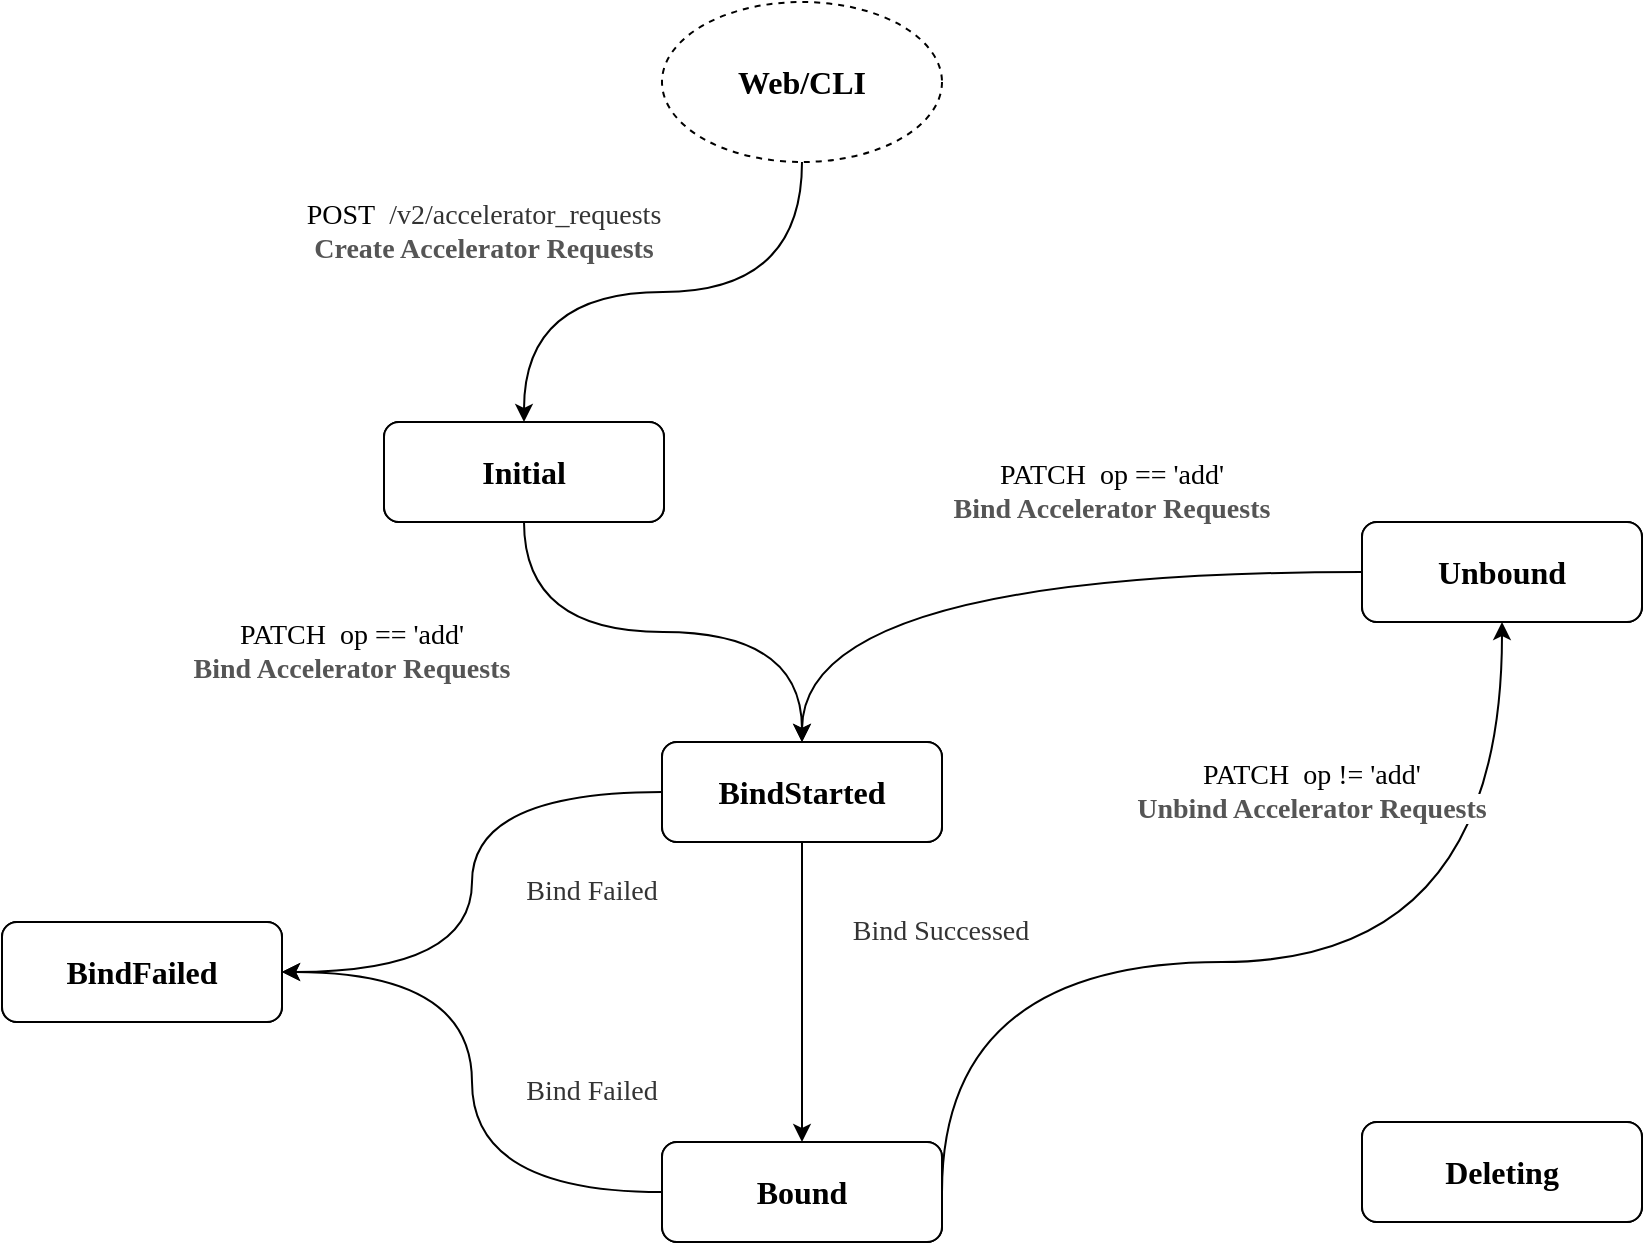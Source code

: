 <mxfile version="18.0.1" type="device"><diagram id="C5RBs43oDa-KdzZeNtuy" name="Page-1"><mxGraphModel dx="1865" dy="649" grid="1" gridSize="10" guides="1" tooltips="1" connect="1" arrows="1" fold="1" page="1" pageScale="1" pageWidth="827" pageHeight="1169" math="0" shadow="0"><root><mxCell id="WIyWlLk6GJQsqaUBKTNV-0"/><mxCell id="WIyWlLk6GJQsqaUBKTNV-1" parent="WIyWlLk6GJQsqaUBKTNV-0"/><mxCell id="2oIOWibXSIdRq8FtMQiQ-0" style="edgeStyle=orthogonalEdgeStyle;rounded=0;orthogonalLoop=1;jettySize=auto;html=1;exitX=0.5;exitY=1;exitDx=0;exitDy=0;entryX=0.5;entryY=0;entryDx=0;entryDy=0;curved=1;fontSize=14;fontFamily=Comic Sans MS;strokeWidth=1;" edge="1" parent="WIyWlLk6GJQsqaUBKTNV-1" source="gG3yPTEAdPV2Tuy3gSHv-0" target="gG3yPTEAdPV2Tuy3gSHv-2"><mxGeometry relative="1" as="geometry"/></mxCell><mxCell id="gG3yPTEAdPV2Tuy3gSHv-0" value="&lt;font style=&quot;font-size: 16px;&quot;&gt;Initial&lt;/font&gt;" style="rounded=1;whiteSpace=wrap;html=1;fontSize=16;fontFamily=Comic Sans MS;strokeWidth=1;" parent="WIyWlLk6GJQsqaUBKTNV-1" vertex="1"><mxGeometry x="151" y="240" width="140" height="50" as="geometry"/></mxCell><mxCell id="2oIOWibXSIdRq8FtMQiQ-1" style="edgeStyle=orthogonalEdgeStyle;rounded=0;orthogonalLoop=1;jettySize=auto;html=1;entryX=0.5;entryY=0;entryDx=0;entryDy=0;curved=1;fontSize=14;fontFamily=Comic Sans MS;strokeWidth=1;" edge="1" parent="WIyWlLk6GJQsqaUBKTNV-1" source="gG3yPTEAdPV2Tuy3gSHv-2" target="gG3yPTEAdPV2Tuy3gSHv-6"><mxGeometry relative="1" as="geometry"/></mxCell><mxCell id="2oIOWibXSIdRq8FtMQiQ-19" style="edgeStyle=orthogonalEdgeStyle;curved=1;rounded=0;orthogonalLoop=1;jettySize=auto;html=1;exitX=0;exitY=0.5;exitDx=0;exitDy=0;entryX=1;entryY=0.5;entryDx=0;entryDy=0;fontFamily=Comic Sans MS;fontSize=14;strokeWidth=1;" edge="1" parent="WIyWlLk6GJQsqaUBKTNV-1" source="gG3yPTEAdPV2Tuy3gSHv-2" target="gG3yPTEAdPV2Tuy3gSHv-4"><mxGeometry relative="1" as="geometry"/></mxCell><mxCell id="gG3yPTEAdPV2Tuy3gSHv-2" value="&lt;font style=&quot;font-size: 16px;&quot;&gt;BindStarted&lt;/font&gt;" style="rounded=1;whiteSpace=wrap;html=1;fontSize=16;fontFamily=Comic Sans MS;strokeWidth=1;" parent="WIyWlLk6GJQsqaUBKTNV-1" vertex="1"><mxGeometry x="290" y="400" width="140" height="50" as="geometry"/></mxCell><mxCell id="2oIOWibXSIdRq8FtMQiQ-15" style="edgeStyle=orthogonalEdgeStyle;curved=1;rounded=0;orthogonalLoop=1;jettySize=auto;html=1;exitX=0;exitY=0.5;exitDx=0;exitDy=0;entryX=0.5;entryY=0;entryDx=0;entryDy=0;fontFamily=Comic Sans MS;fontSize=14;strokeWidth=1;" edge="1" parent="WIyWlLk6GJQsqaUBKTNV-1" source="gG3yPTEAdPV2Tuy3gSHv-3" target="gG3yPTEAdPV2Tuy3gSHv-2"><mxGeometry relative="1" as="geometry"/></mxCell><mxCell id="gG3yPTEAdPV2Tuy3gSHv-3" value="&lt;font style=&quot;font-size: 16px;&quot;&gt;Unbound&lt;/font&gt;" style="rounded=1;whiteSpace=wrap;html=1;fontSize=16;fontFamily=Comic Sans MS;strokeWidth=1;" parent="WIyWlLk6GJQsqaUBKTNV-1" vertex="1"><mxGeometry x="640" y="290" width="140" height="50" as="geometry"/></mxCell><mxCell id="gG3yPTEAdPV2Tuy3gSHv-4" value="&lt;font style=&quot;font-size: 16px;&quot;&gt;BindFailed&lt;/font&gt;" style="rounded=1;whiteSpace=wrap;html=1;fontSize=16;fontFamily=Comic Sans MS;strokeWidth=1;" parent="WIyWlLk6GJQsqaUBKTNV-1" vertex="1"><mxGeometry x="-40" y="490" width="140" height="50" as="geometry"/></mxCell><mxCell id="gG3yPTEAdPV2Tuy3gSHv-5" value="&lt;font style=&quot;font-size: 16px;&quot;&gt;&lt;span style=&quot;font-size: 16px;&quot;&gt;Deleting&lt;/span&gt;&lt;/font&gt;" style="rounded=1;whiteSpace=wrap;html=1;fontSize=16;fontFamily=Comic Sans MS;strokeWidth=1;" parent="WIyWlLk6GJQsqaUBKTNV-1" vertex="1"><mxGeometry x="640" y="590" width="140" height="50" as="geometry"/></mxCell><mxCell id="2oIOWibXSIdRq8FtMQiQ-18" style="edgeStyle=orthogonalEdgeStyle;curved=1;rounded=0;orthogonalLoop=1;jettySize=auto;html=1;exitX=0;exitY=0.5;exitDx=0;exitDy=0;entryX=1;entryY=0.5;entryDx=0;entryDy=0;fontFamily=Comic Sans MS;fontSize=14;strokeWidth=1;" edge="1" parent="WIyWlLk6GJQsqaUBKTNV-1" source="gG3yPTEAdPV2Tuy3gSHv-6" target="gG3yPTEAdPV2Tuy3gSHv-4"><mxGeometry relative="1" as="geometry"/></mxCell><mxCell id="2oIOWibXSIdRq8FtMQiQ-30" style="edgeStyle=orthogonalEdgeStyle;curved=1;rounded=0;orthogonalLoop=1;jettySize=auto;html=1;exitX=1;exitY=0.5;exitDx=0;exitDy=0;entryX=0.5;entryY=1;entryDx=0;entryDy=0;fontFamily=Comic Sans MS;fontSize=14;strokeWidth=1;" edge="1" parent="WIyWlLk6GJQsqaUBKTNV-1" source="gG3yPTEAdPV2Tuy3gSHv-6" target="gG3yPTEAdPV2Tuy3gSHv-3"><mxGeometry relative="1" as="geometry"><Array as="points"><mxPoint x="430" y="510"/><mxPoint x="710" y="510"/></Array></mxGeometry></mxCell><mxCell id="gG3yPTEAdPV2Tuy3gSHv-6" value="&lt;font style=&quot;font-size: 16px;&quot;&gt;Bound&lt;/font&gt;" style="rounded=1;whiteSpace=wrap;html=1;fontSize=16;fontFamily=Comic Sans MS;strokeWidth=1;" parent="WIyWlLk6GJQsqaUBKTNV-1" vertex="1"><mxGeometry x="290" y="600" width="140" height="50" as="geometry"/></mxCell><mxCell id="2oIOWibXSIdRq8FtMQiQ-6" style="edgeStyle=orthogonalEdgeStyle;curved=1;rounded=0;orthogonalLoop=1;jettySize=auto;html=1;exitX=0.5;exitY=1;exitDx=0;exitDy=0;entryX=0.5;entryY=0;entryDx=0;entryDy=0;fontSize=14;fontFamily=Comic Sans MS;strokeWidth=1;" edge="1" parent="WIyWlLk6GJQsqaUBKTNV-1" source="2oIOWibXSIdRq8FtMQiQ-5" target="gG3yPTEAdPV2Tuy3gSHv-0"><mxGeometry relative="1" as="geometry"/></mxCell><mxCell id="2oIOWibXSIdRq8FtMQiQ-5" value="&lt;font style=&quot;font-size: 16px;&quot;&gt;Web/CLI&lt;/font&gt;" style="ellipse;whiteSpace=wrap;html=1;dashed=1;fontSize=16;fontFamily=Comic Sans MS;strokeWidth=1;fontStyle=1" vertex="1" parent="WIyWlLk6GJQsqaUBKTNV-1"><mxGeometry x="290" y="30" width="140" height="80" as="geometry"/></mxCell><mxCell id="2oIOWibXSIdRq8FtMQiQ-7" value="&lt;font style=&quot;font-size: 14px;&quot;&gt;POST&amp;nbsp;&amp;nbsp;&lt;span style=&quot;color: rgb(51, 51, 51); text-align: start; background-color: rgb(255, 255, 255); font-size: 14px;&quot;&gt;&lt;font style=&quot;font-size: 14px;&quot;&gt;/v2/accelerator_requests&lt;br style=&quot;font-size: 14px;&quot;&gt;&lt;/font&gt;&lt;/span&gt;&lt;span style=&quot;color: rgb(85, 85, 85); font-weight: 700; text-align: start; background-color: rgb(255, 255, 255); font-size: 14px;&quot;&gt;&lt;font style=&quot;font-size: 14px;&quot;&gt;Create Accelerator Requests&lt;/font&gt;&lt;/span&gt;&lt;/font&gt;&lt;span style=&quot;color: rgb(51, 51, 51); text-align: start; background-color: rgb(255, 255, 255); font-size: 14px;&quot;&gt;&lt;font style=&quot;font-size: 14px;&quot;&gt;&lt;br style=&quot;font-size: 14px;&quot;&gt;&lt;/font&gt;&lt;/span&gt;" style="text;html=1;strokeColor=none;fillColor=none;align=center;verticalAlign=middle;whiteSpace=wrap;rounded=0;fontFamily=Comic Sans MS;fontSize=14;strokeWidth=1;" vertex="1" parent="WIyWlLk6GJQsqaUBKTNV-1"><mxGeometry x="60" y="120" width="282" height="50" as="geometry"/></mxCell><mxCell id="2oIOWibXSIdRq8FtMQiQ-20" value="&lt;div style=&quot;font-size: 14px;&quot;&gt;&lt;/div&gt;&lt;span style=&quot;color: rgb(51, 51, 51); background-color: rgb(255, 255, 255); font-size: 14px;&quot;&gt;&lt;font style=&quot;font-size: 14px;&quot;&gt;&lt;span style=&quot;font-size: 14px;&quot;&gt;Bind Failed&lt;/span&gt;&lt;br style=&quot;font-size: 14px;&quot;&gt;&lt;/font&gt;&lt;/span&gt;" style="text;html=1;strokeColor=none;fillColor=none;align=center;verticalAlign=middle;whiteSpace=wrap;rounded=0;fontFamily=Comic Sans MS;fontSize=14;strokeWidth=1;" vertex="1" parent="WIyWlLk6GJQsqaUBKTNV-1"><mxGeometry x="200" y="450" width="110" height="50" as="geometry"/></mxCell><mxCell id="2oIOWibXSIdRq8FtMQiQ-21" value="&lt;div style=&quot;font-size: 14px;&quot;&gt;&lt;/div&gt;&lt;span style=&quot;color: rgb(51, 51, 51); background-color: rgb(255, 255, 255); font-size: 14px;&quot;&gt;&lt;font style=&quot;font-size: 14px;&quot;&gt;&lt;span style=&quot;font-size: 14px;&quot;&gt;Bind Failed&lt;/span&gt;&lt;br style=&quot;font-size: 14px;&quot;&gt;&lt;/font&gt;&lt;/span&gt;" style="text;html=1;strokeColor=none;fillColor=none;align=center;verticalAlign=middle;whiteSpace=wrap;rounded=0;fontFamily=Comic Sans MS;fontSize=14;strokeWidth=1;" vertex="1" parent="WIyWlLk6GJQsqaUBKTNV-1"><mxGeometry x="200" y="550" width="110" height="50" as="geometry"/></mxCell><mxCell id="2oIOWibXSIdRq8FtMQiQ-26" value="&lt;div style=&quot;font-size: 14px;&quot;&gt;&lt;span style=&quot;background-color: initial; font-size: 14px;&quot;&gt;&lt;font style=&quot;font-size: 14px;&quot;&gt;PATCH&amp;nbsp; op == 'add'&lt;/font&gt;&lt;/span&gt;&lt;/div&gt;&lt;font style=&quot;font-size: 14px;&quot;&gt;&lt;span style=&quot;color: rgb(85, 85, 85); font-weight: 700; background-color: rgb(255, 255, 255); font-size: 14px;&quot;&gt;&lt;font style=&quot;font-size: 14px;&quot;&gt;Bind Accelerator Requests&lt;/font&gt;&lt;/span&gt;&lt;/font&gt;&lt;span style=&quot;color: rgb(51, 51, 51); background-color: rgb(255, 255, 255); font-size: 14px;&quot;&gt;&lt;font style=&quot;font-size: 14px;&quot;&gt;&lt;br style=&quot;font-size: 14px;&quot;&gt;&lt;/font&gt;&lt;/span&gt;" style="text;html=1;strokeColor=none;fillColor=none;align=center;verticalAlign=middle;whiteSpace=wrap;rounded=0;fontFamily=Comic Sans MS;fontSize=14;strokeWidth=1;" vertex="1" parent="WIyWlLk6GJQsqaUBKTNV-1"><mxGeometry x="400" y="250" width="230" height="50" as="geometry"/></mxCell><mxCell id="2oIOWibXSIdRq8FtMQiQ-27" value="&lt;div style=&quot;font-size: 14px;&quot;&gt;&lt;span style=&quot;background-color: initial; font-size: 14px;&quot;&gt;&lt;font style=&quot;font-size: 14px;&quot;&gt;PATCH&amp;nbsp; op == 'add'&lt;/font&gt;&lt;/span&gt;&lt;/div&gt;&lt;font style=&quot;font-size: 14px;&quot;&gt;&lt;span style=&quot;color: rgb(85, 85, 85); font-weight: 700; background-color: rgb(255, 255, 255); font-size: 14px;&quot;&gt;&lt;font style=&quot;font-size: 14px;&quot;&gt;Bind Accelerator Requests&lt;/font&gt;&lt;/span&gt;&lt;/font&gt;&lt;span style=&quot;color: rgb(51, 51, 51); background-color: rgb(255, 255, 255); font-size: 14px;&quot;&gt;&lt;font style=&quot;font-size: 14px;&quot;&gt;&lt;br style=&quot;font-size: 14px;&quot;&gt;&lt;/font&gt;&lt;/span&gt;" style="text;html=1;strokeColor=none;fillColor=none;align=center;verticalAlign=middle;whiteSpace=wrap;rounded=0;fontFamily=Comic Sans MS;fontSize=14;strokeWidth=1;" vertex="1" parent="WIyWlLk6GJQsqaUBKTNV-1"><mxGeometry x="20" y="330" width="230" height="50" as="geometry"/></mxCell><mxCell id="2oIOWibXSIdRq8FtMQiQ-31" value="&lt;div style=&quot;font-size: 14px;&quot;&gt;&lt;span style=&quot;background-color: initial; font-size: 14px;&quot;&gt;&lt;font style=&quot;font-size: 14px;&quot;&gt;PATCH&amp;nbsp; op != 'add'&lt;/font&gt;&lt;/span&gt;&lt;/div&gt;&lt;font style=&quot;font-size: 14px;&quot;&gt;&lt;span style=&quot;color: rgb(85, 85, 85); font-weight: 700; background-color: rgb(255, 255, 255); font-size: 14px;&quot;&gt;&lt;font style=&quot;font-size: 14px;&quot;&gt;Unbind Accelerator Requests&lt;/font&gt;&lt;/span&gt;&lt;/font&gt;&lt;span style=&quot;color: rgb(51, 51, 51); background-color: rgb(255, 255, 255); font-size: 14px;&quot;&gt;&lt;font style=&quot;font-size: 14px;&quot;&gt;&lt;br style=&quot;font-size: 14px;&quot;&gt;&lt;/font&gt;&lt;/span&gt;" style="text;html=1;strokeColor=none;fillColor=none;align=center;verticalAlign=middle;whiteSpace=wrap;rounded=0;fontFamily=Comic Sans MS;fontSize=14;strokeWidth=1;" vertex="1" parent="WIyWlLk6GJQsqaUBKTNV-1"><mxGeometry x="500" y="400" width="230" height="50" as="geometry"/></mxCell><mxCell id="2oIOWibXSIdRq8FtMQiQ-34" value="&lt;div style=&quot;font-size: 14px;&quot;&gt;&lt;/div&gt;&lt;span style=&quot;color: rgb(51, 51, 51); background-color: rgb(255, 255, 255); font-size: 14px;&quot;&gt;&lt;font style=&quot;font-size: 14px;&quot;&gt;&lt;span style=&quot;font-size: 14px;&quot;&gt;Bind Successed&lt;/span&gt;&lt;br style=&quot;font-size: 14px;&quot;&gt;&lt;/font&gt;&lt;/span&gt;" style="text;html=1;strokeColor=none;fillColor=none;align=center;verticalAlign=middle;whiteSpace=wrap;rounded=0;fontFamily=Comic Sans MS;fontSize=14;strokeWidth=1;" vertex="1" parent="WIyWlLk6GJQsqaUBKTNV-1"><mxGeometry x="359" y="470" width="141" height="50" as="geometry"/></mxCell><mxCell id="2oIOWibXSIdRq8FtMQiQ-37" value="&lt;font style=&quot;font-size: 16px;&quot;&gt;Unbound&lt;/font&gt;" style="rounded=1;whiteSpace=wrap;html=1;fontSize=16;fontFamily=Comic Sans MS;strokeWidth=1;fontStyle=1" vertex="1" parent="WIyWlLk6GJQsqaUBKTNV-1"><mxGeometry x="640" y="290" width="140" height="50" as="geometry"/></mxCell><mxCell id="2oIOWibXSIdRq8FtMQiQ-38" value="&lt;font style=&quot;font-size: 16px;&quot;&gt;BindStarted&lt;/font&gt;" style="rounded=1;whiteSpace=wrap;html=1;fontSize=16;fontFamily=Comic Sans MS;strokeWidth=1;fontStyle=1" vertex="1" parent="WIyWlLk6GJQsqaUBKTNV-1"><mxGeometry x="290" y="400" width="140" height="50" as="geometry"/></mxCell><mxCell id="2oIOWibXSIdRq8FtMQiQ-39" value="&lt;font style=&quot;font-size: 16px;&quot;&gt;&lt;span style=&quot;font-size: 16px;&quot;&gt;Deleting&lt;/span&gt;&lt;/font&gt;" style="rounded=1;whiteSpace=wrap;html=1;fontSize=16;fontFamily=Comic Sans MS;strokeWidth=1;fontStyle=1" vertex="1" parent="WIyWlLk6GJQsqaUBKTNV-1"><mxGeometry x="640" y="590" width="140" height="50" as="geometry"/></mxCell><mxCell id="2oIOWibXSIdRq8FtMQiQ-40" value="&lt;font style=&quot;font-size: 16px;&quot;&gt;Bound&lt;/font&gt;" style="rounded=1;whiteSpace=wrap;html=1;fontSize=16;fontFamily=Comic Sans MS;strokeWidth=1;fontStyle=1" vertex="1" parent="WIyWlLk6GJQsqaUBKTNV-1"><mxGeometry x="290" y="600" width="140" height="50" as="geometry"/></mxCell><mxCell id="2oIOWibXSIdRq8FtMQiQ-41" value="&lt;font style=&quot;font-size: 16px;&quot;&gt;BindFailed&lt;/font&gt;" style="rounded=1;whiteSpace=wrap;html=1;fontSize=16;fontFamily=Comic Sans MS;strokeWidth=1;fontStyle=1" vertex="1" parent="WIyWlLk6GJQsqaUBKTNV-1"><mxGeometry x="-40" y="490" width="140" height="50" as="geometry"/></mxCell><mxCell id="2oIOWibXSIdRq8FtMQiQ-42" value="&lt;font style=&quot;font-size: 16px;&quot;&gt;Initial&lt;/font&gt;" style="rounded=1;whiteSpace=wrap;html=1;fontSize=16;fontFamily=Comic Sans MS;strokeWidth=1;fontStyle=1" vertex="1" parent="WIyWlLk6GJQsqaUBKTNV-1"><mxGeometry x="151" y="240" width="140" height="50" as="geometry"/></mxCell></root></mxGraphModel></diagram></mxfile>